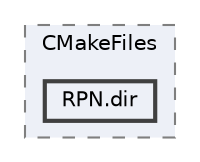 digraph "build/CMakeFiles/RPN.dir"
{
 // LATEX_PDF_SIZE
  bgcolor="transparent";
  edge [fontname=Helvetica,fontsize=10,labelfontname=Helvetica,labelfontsize=10];
  node [fontname=Helvetica,fontsize=10,shape=box,height=0.2,width=0.4];
  compound=true
  subgraph clusterdir_63772b626f2709090f0bdca0f40827b4 {
    graph [ bgcolor="#edf0f7", pencolor="grey50", label="CMakeFiles", fontname=Helvetica,fontsize=10 style="filled,dashed", URL="dir_63772b626f2709090f0bdca0f40827b4.html",tooltip=""]
  dir_27f4544e66fce0fca9e102db11b32213 [label="RPN.dir", fillcolor="#edf0f7", color="grey25", style="filled,bold", URL="dir_27f4544e66fce0fca9e102db11b32213.html",tooltip=""];
  }
}
